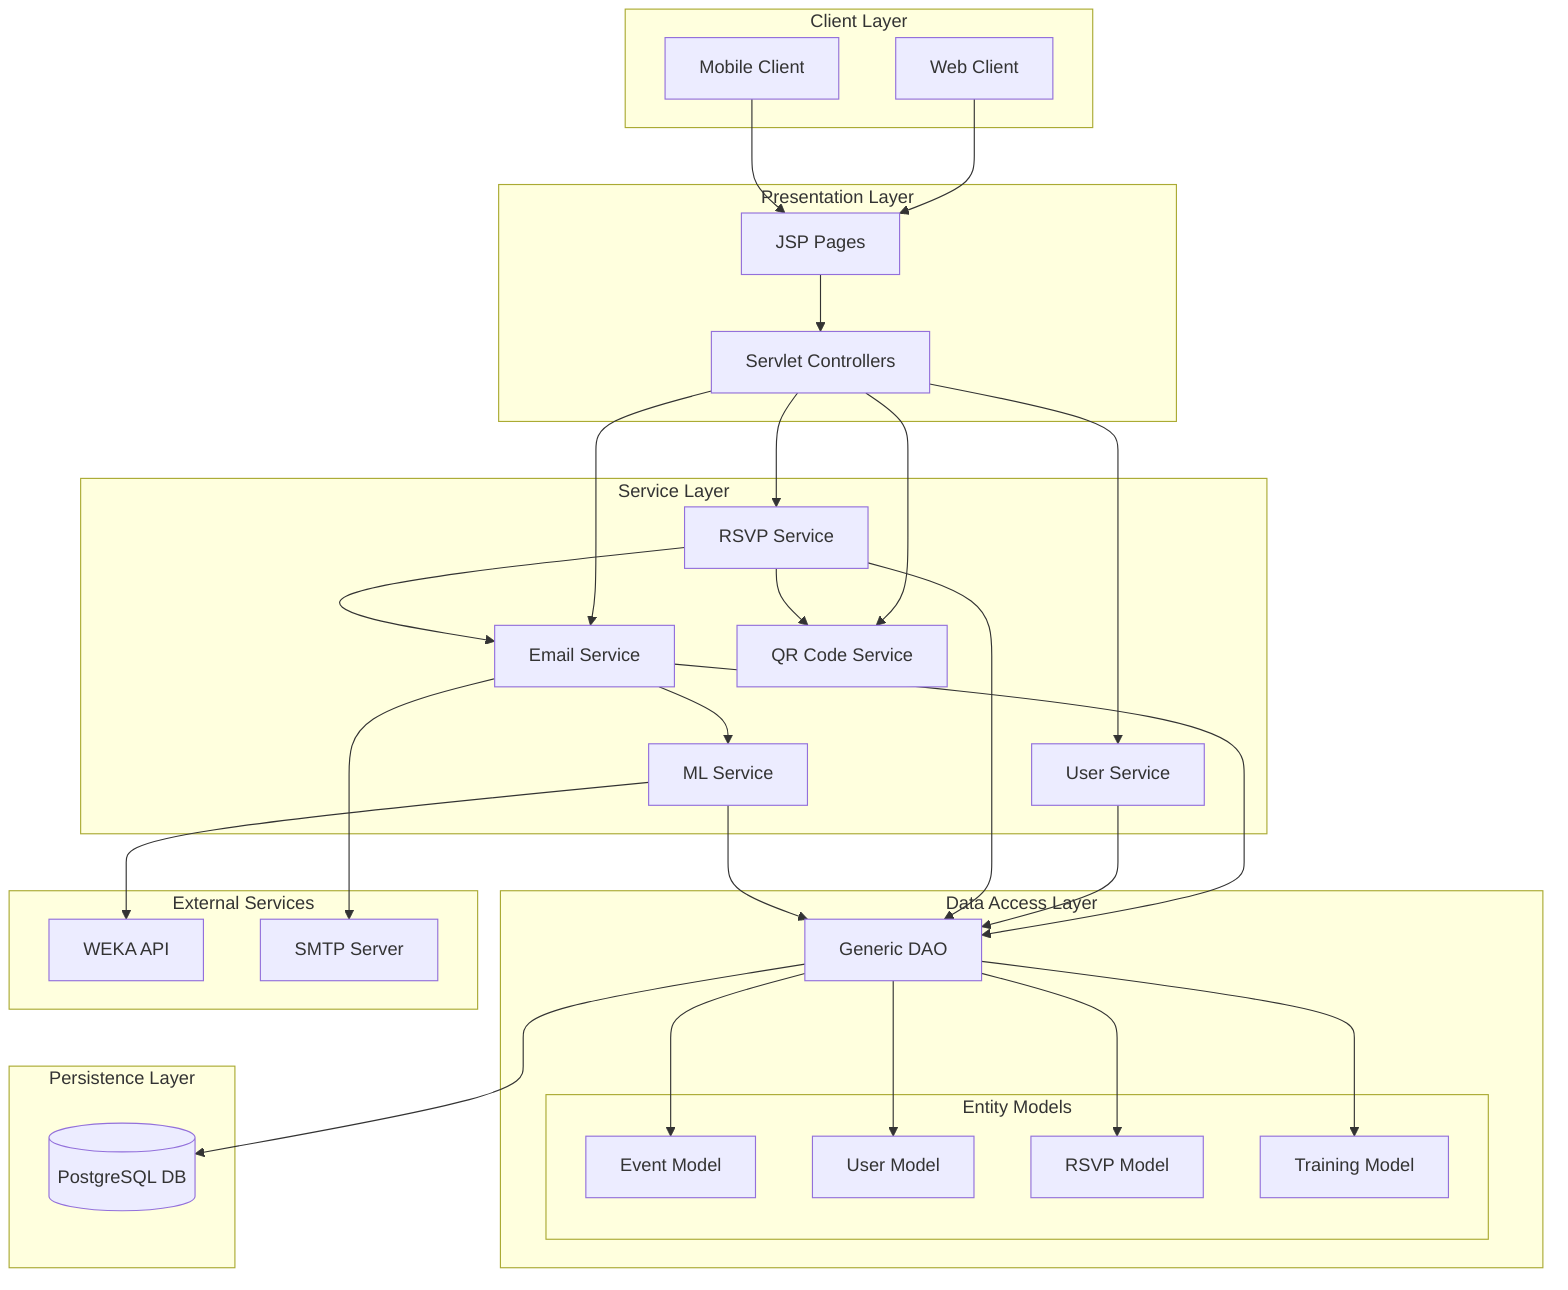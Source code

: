 graph TD
    subgraph Client Layer
        WC[Web Client]
        MC[Mobile Client]
    end

    subgraph Presentation Layer
        JSP[JSP Pages]
        Servlets[Servlet Controllers]
    end

    subgraph Service Layer
        ES[Event Service]
        US[User Service]
        RS[RSVP Service]
        MS[ML Service]
        QS[QR Code Service]
        ES[Email Service]
    end

    subgraph Data Access Layer
        GD[Generic DAO]
        subgraph Entity Models
            EM[Event Model]
            UM[User Model]
            RM[RSVP Model]
            TM[Training Model]
        end
    end

    subgraph External Services
        WEKA[WEKA API]
        SMTP[SMTP Server]
    end

    subgraph Persistence Layer
        PG[(PostgreSQL DB)]
    end

    %% Client to Presentation
    WC --> JSP
    MC --> JSP
    JSP --> Servlets

    %% Presentation to Service
    Servlets --> ES
    Servlets --> US
    Servlets --> RS
    Servlets --> QS

    %% Service to DAO
    ES --> GD
    US --> GD
    RS --> GD
    MS --> GD

    %% Service Interactions
    ES --> MS
    RS --> QS
    RS --> ES
    
    %% External Service Integration
    MS --> WEKA
    ES --> SMTP
    
    %% DAO to Models
    GD --> EM
    GD --> UM
    GD --> RM
    GD --> TM
    
    %% Persistence
    GD --> PG